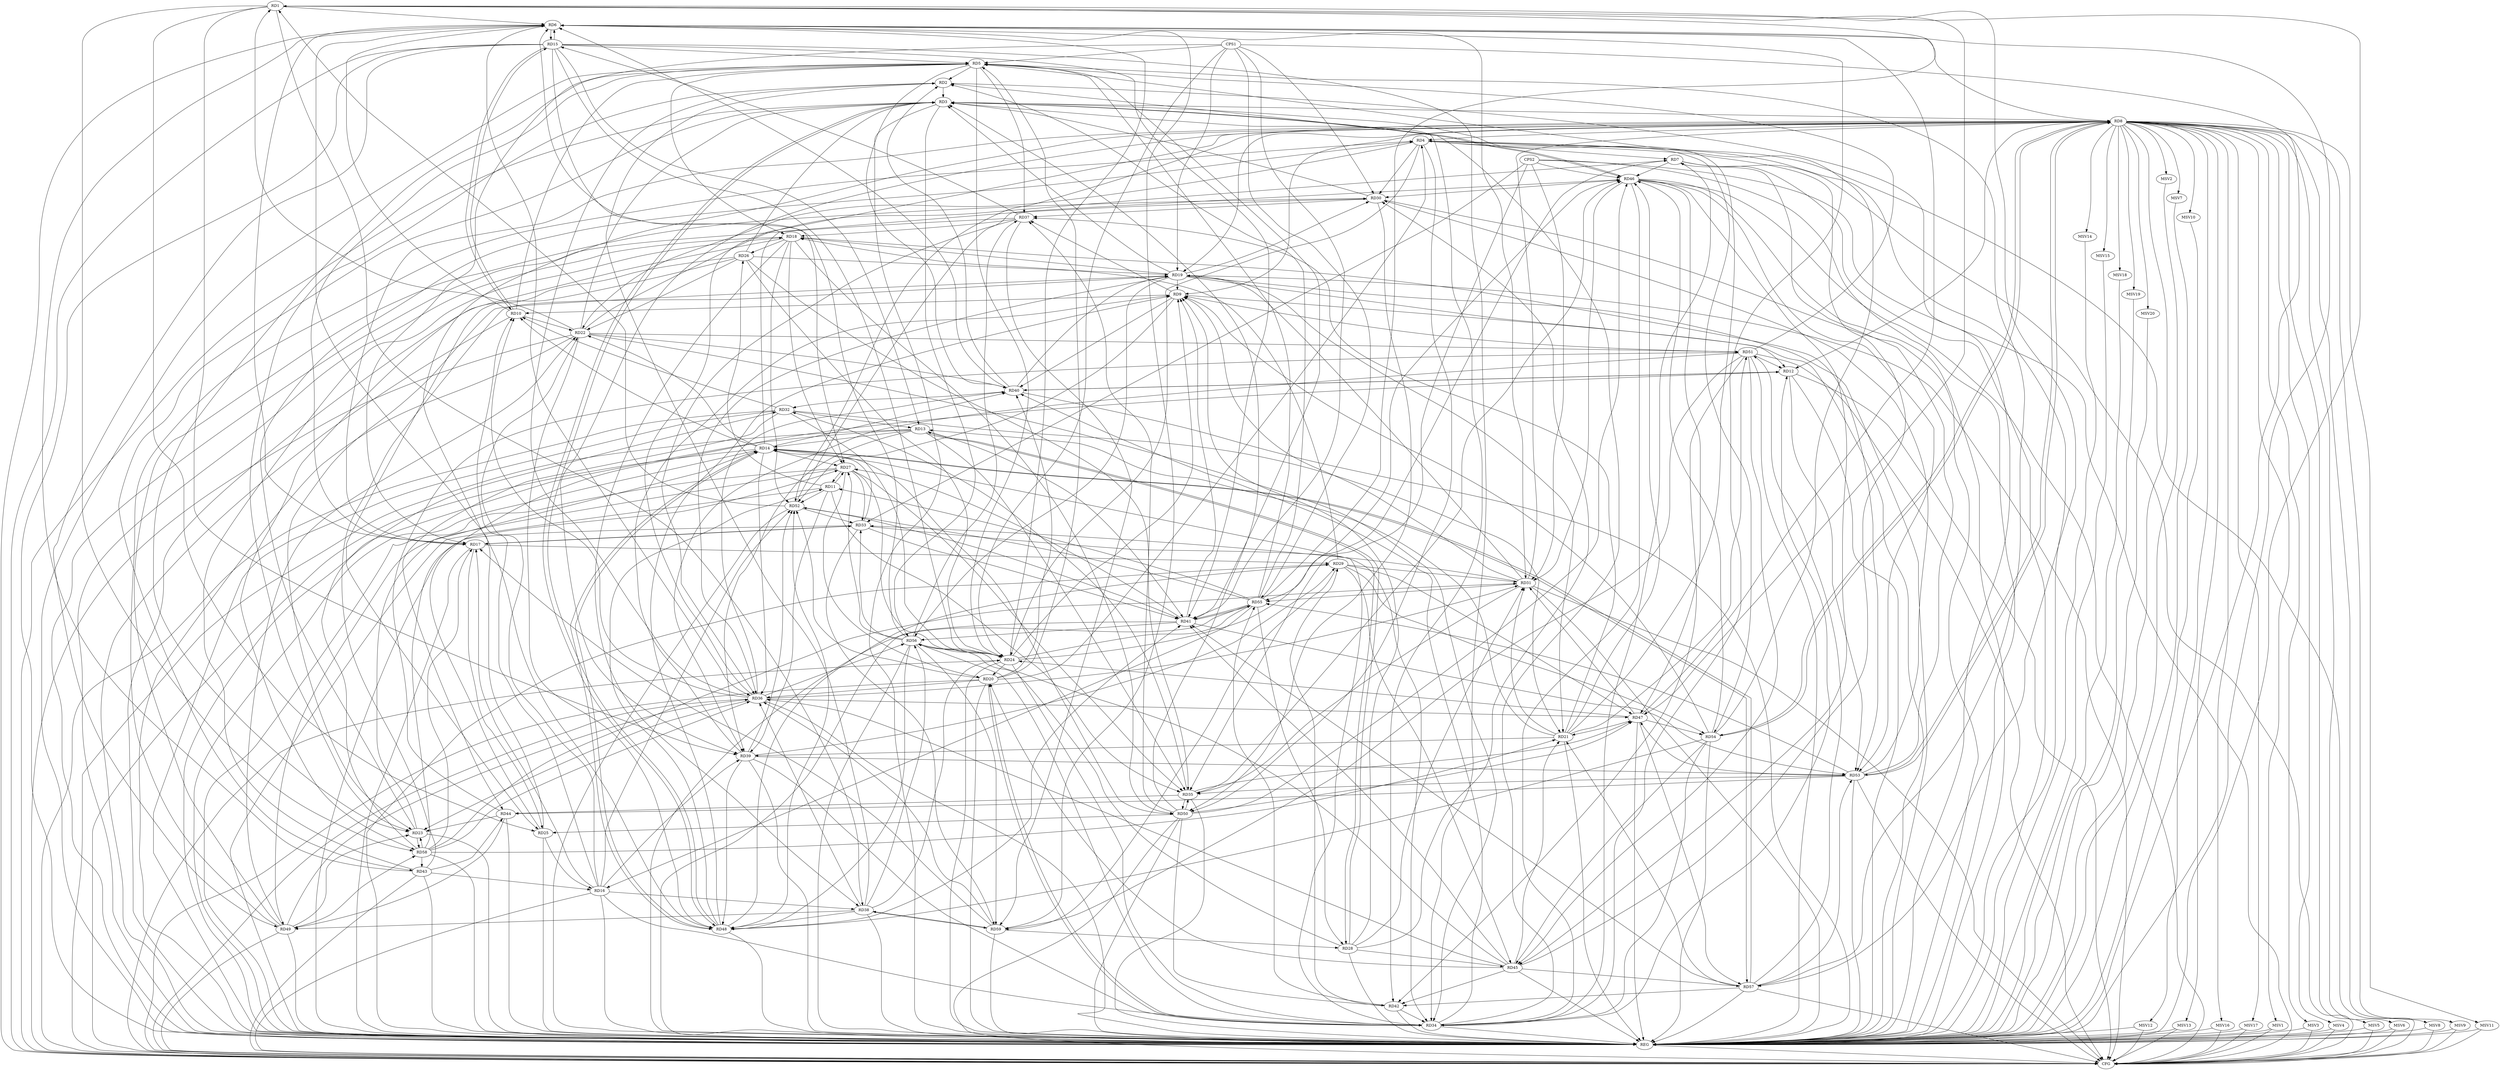 strict digraph G {
  RD1 [ label="RD1" ];
  RD2 [ label="RD2" ];
  RD3 [ label="RD3" ];
  RD4 [ label="RD4" ];
  RD5 [ label="RD5" ];
  RD6 [ label="RD6" ];
  RD7 [ label="RD7" ];
  RD8 [ label="RD8" ];
  RD9 [ label="RD9" ];
  RD10 [ label="RD10" ];
  RD11 [ label="RD11" ];
  RD12 [ label="RD12" ];
  RD13 [ label="RD13" ];
  RD14 [ label="RD14" ];
  RD15 [ label="RD15" ];
  RD16 [ label="RD16" ];
  RD17 [ label="RD17" ];
  RD18 [ label="RD18" ];
  RD19 [ label="RD19" ];
  RD20 [ label="RD20" ];
  RD21 [ label="RD21" ];
  RD22 [ label="RD22" ];
  RD23 [ label="RD23" ];
  RD24 [ label="RD24" ];
  RD25 [ label="RD25" ];
  RD26 [ label="RD26" ];
  RD27 [ label="RD27" ];
  RD28 [ label="RD28" ];
  RD29 [ label="RD29" ];
  RD30 [ label="RD30" ];
  RD31 [ label="RD31" ];
  RD32 [ label="RD32" ];
  RD33 [ label="RD33" ];
  RD34 [ label="RD34" ];
  RD35 [ label="RD35" ];
  RD36 [ label="RD36" ];
  RD37 [ label="RD37" ];
  RD38 [ label="RD38" ];
  RD39 [ label="RD39" ];
  RD40 [ label="RD40" ];
  RD41 [ label="RD41" ];
  RD42 [ label="RD42" ];
  RD43 [ label="RD43" ];
  RD44 [ label="RD44" ];
  RD45 [ label="RD45" ];
  RD46 [ label="RD46" ];
  RD47 [ label="RD47" ];
  RD48 [ label="RD48" ];
  RD49 [ label="RD49" ];
  RD50 [ label="RD50" ];
  RD51 [ label="RD51" ];
  RD52 [ label="RD52" ];
  RD53 [ label="RD53" ];
  RD54 [ label="RD54" ];
  RD55 [ label="RD55" ];
  RD56 [ label="RD56" ];
  RD57 [ label="RD57" ];
  RD58 [ label="RD58" ];
  RD59 [ label="RD59" ];
  CPS1 [ label="CPS1" ];
  CPS2 [ label="CPS2" ];
  REG [ label="REG" ];
  CFG [ label="CFG" ];
  MSV1 [ label="MSV1" ];
  MSV2 [ label="MSV2" ];
  MSV3 [ label="MSV3" ];
  MSV4 [ label="MSV4" ];
  MSV5 [ label="MSV5" ];
  MSV6 [ label="MSV6" ];
  MSV7 [ label="MSV7" ];
  MSV8 [ label="MSV8" ];
  MSV9 [ label="MSV9" ];
  MSV10 [ label="MSV10" ];
  MSV11 [ label="MSV11" ];
  MSV12 [ label="MSV12" ];
  MSV13 [ label="MSV13" ];
  MSV14 [ label="MSV14" ];
  MSV15 [ label="MSV15" ];
  MSV16 [ label="MSV16" ];
  MSV17 [ label="MSV17" ];
  MSV18 [ label="MSV18" ];
  MSV19 [ label="MSV19" ];
  MSV20 [ label="MSV20" ];
  RD1 -> RD6;
  RD22 -> RD1;
  RD1 -> RD25;
  RD1 -> RD38;
  RD1 -> RD39;
  RD1 -> RD47;
  RD52 -> RD1;
  RD55 -> RD1;
  RD1 -> RD57;
  RD1 -> RD58;
  RD2 -> RD3;
  RD5 -> RD2;
  RD2 -> RD23;
  RD34 -> RD2;
  RD36 -> RD2;
  RD38 -> RD2;
  RD40 -> RD2;
  RD55 -> RD2;
  RD3 -> RD8;
  RD19 -> RD3;
  RD21 -> RD3;
  RD22 -> RD3;
  RD26 -> RD3;
  RD30 -> RD3;
  RD3 -> RD42;
  RD3 -> RD43;
  RD3 -> RD46;
  RD46 -> RD3;
  RD3 -> RD48;
  RD48 -> RD3;
  RD50 -> RD3;
  RD3 -> RD56;
  RD4 -> RD7;
  RD8 -> RD4;
  RD20 -> RD4;
  RD4 -> RD22;
  RD23 -> RD4;
  RD4 -> RD24;
  RD4 -> RD30;
  RD45 -> RD4;
  RD49 -> RD4;
  RD4 -> RD50;
  RD4 -> RD54;
  RD10 -> RD5;
  RD15 -> RD5;
  RD17 -> RD5;
  RD5 -> RD18;
  RD20 -> RD5;
  RD5 -> RD23;
  RD5 -> RD24;
  RD5 -> RD37;
  RD5 -> RD40;
  RD41 -> RD5;
  RD51 -> RD5;
  RD54 -> RD5;
  RD55 -> RD5;
  RD57 -> RD5;
  RD8 -> RD6;
  RD10 -> RD6;
  RD6 -> RD15;
  RD15 -> RD6;
  RD17 -> RD6;
  RD24 -> RD6;
  RD6 -> RD31;
  RD34 -> RD6;
  RD6 -> RD36;
  RD40 -> RD6;
  RD43 -> RD6;
  RD47 -> RD6;
  RD6 -> RD48;
  RD56 -> RD6;
  RD59 -> RD6;
  RD22 -> RD7;
  RD34 -> RD7;
  RD7 -> RD46;
  RD53 -> RD7;
  RD7 -> RD55;
  RD8 -> RD9;
  RD8 -> RD12;
  RD8 -> RD17;
  RD8 -> RD19;
  RD25 -> RD8;
  RD31 -> RD8;
  RD36 -> RD8;
  RD8 -> RD39;
  RD8 -> RD52;
  RD8 -> RD53;
  RD53 -> RD8;
  RD8 -> RD54;
  RD54 -> RD8;
  RD9 -> RD10;
  RD19 -> RD9;
  RD24 -> RD9;
  RD28 -> RD9;
  RD31 -> RD9;
  RD9 -> RD37;
  RD39 -> RD9;
  RD9 -> RD40;
  RD41 -> RD9;
  RD48 -> RD9;
  RD51 -> RD9;
  RD9 -> RD52;
  RD54 -> RD9;
  RD14 -> RD10;
  RD10 -> RD15;
  RD15 -> RD10;
  RD16 -> RD10;
  RD10 -> RD22;
  RD32 -> RD10;
  RD36 -> RD10;
  RD11 -> RD26;
  RD11 -> RD27;
  RD27 -> RD11;
  RD11 -> RD35;
  RD11 -> RD39;
  RD48 -> RD11;
  RD11 -> RD52;
  RD55 -> RD11;
  RD19 -> RD12;
  RD25 -> RD12;
  RD34 -> RD12;
  RD12 -> RD40;
  RD40 -> RD12;
  RD51 -> RD12;
  RD12 -> RD53;
  RD13 -> RD14;
  RD15 -> RD13;
  RD21 -> RD13;
  RD13 -> RD28;
  RD28 -> RD13;
  RD32 -> RD13;
  RD13 -> RD35;
  RD13 -> RD39;
  RD13 -> RD41;
  RD14 -> RD22;
  RD23 -> RD14;
  RD14 -> RD27;
  RD14 -> RD30;
  RD33 -> RD14;
  RD34 -> RD14;
  RD14 -> RD36;
  RD14 -> RD40;
  RD14 -> RD48;
  RD48 -> RD14;
  RD14 -> RD50;
  RD14 -> RD57;
  RD57 -> RD14;
  RD15 -> RD24;
  RD15 -> RD27;
  RD15 -> RD34;
  RD37 -> RD15;
  RD15 -> RD41;
  RD15 -> RD49;
  RD16 -> RD17;
  RD16 -> RD22;
  RD25 -> RD16;
  RD16 -> RD34;
  RD16 -> RD38;
  RD16 -> RD39;
  RD43 -> RD16;
  RD16 -> RD52;
  RD55 -> RD16;
  RD17 -> RD25;
  RD17 -> RD29;
  RD17 -> RD33;
  RD33 -> RD17;
  RD58 -> RD17;
  RD59 -> RD17;
  RD19 -> RD18;
  RD18 -> RD26;
  RD18 -> RD27;
  RD29 -> RD18;
  RD37 -> RD18;
  RD18 -> RD38;
  RD43 -> RD18;
  RD18 -> RD50;
  RD18 -> RD52;
  RD18 -> RD53;
  RD18 -> RD58;
  RD19 -> RD21;
  RD19 -> RD23;
  RD26 -> RD19;
  RD19 -> RD30;
  RD31 -> RD19;
  RD19 -> RD36;
  RD40 -> RD19;
  RD43 -> RD19;
  RD19 -> RD56;
  RD24 -> RD20;
  RD27 -> RD20;
  RD20 -> RD34;
  RD34 -> RD20;
  RD20 -> RD36;
  RD20 -> RD40;
  RD45 -> RD20;
  RD20 -> RD52;
  RD21 -> RD31;
  RD32 -> RD21;
  RD21 -> RD37;
  RD21 -> RD39;
  RD45 -> RD21;
  RD21 -> RD46;
  RD47 -> RD21;
  RD21 -> RD51;
  RD57 -> RD21;
  RD58 -> RD21;
  RD26 -> RD22;
  RD22 -> RD34;
  RD22 -> RD40;
  RD22 -> RD48;
  RD49 -> RD22;
  RD22 -> RD51;
  RD36 -> RD23;
  RD44 -> RD23;
  RD49 -> RD23;
  RD23 -> RD58;
  RD58 -> RD23;
  RD26 -> RD24;
  RD27 -> RD24;
  RD32 -> RD24;
  RD24 -> RD34;
  RD38 -> RD24;
  RD24 -> RD46;
  RD47 -> RD24;
  RD24 -> RD55;
  RD56 -> RD24;
  RD26 -> RD25;
  RD50 -> RD25;
  RD26 -> RD35;
  RD27 -> RD33;
  RD27 -> RD35;
  RD41 -> RD27;
  RD27 -> RD49;
  RD56 -> RD27;
  RD58 -> RD27;
  RD28 -> RD30;
  RD28 -> RD31;
  RD28 -> RD45;
  RD55 -> RD28;
  RD28 -> RD56;
  RD59 -> RD28;
  RD29 -> RD31;
  RD39 -> RD29;
  RD42 -> RD29;
  RD29 -> RD45;
  RD29 -> RD47;
  RD48 -> RD29;
  RD29 -> RD54;
  RD29 -> RD59;
  RD30 -> RD37;
  RD46 -> RD30;
  RD49 -> RD30;
  RD30 -> RD50;
  RD53 -> RD30;
  RD31 -> RD33;
  RD31 -> RD35;
  RD36 -> RD31;
  RD46 -> RD31;
  RD47 -> RD31;
  RD31 -> RD55;
  RD58 -> RD31;
  RD35 -> RD32;
  RD40 -> RD32;
  RD32 -> RD44;
  RD58 -> RD32;
  RD33 -> RD34;
  RD33 -> RD41;
  RD52 -> RD33;
  RD56 -> RD33;
  RD33 -> RD59;
  RD39 -> RD34;
  RD34 -> RD40;
  RD42 -> RD34;
  RD46 -> RD34;
  RD54 -> RD34;
  RD56 -> RD34;
  RD35 -> RD44;
  RD35 -> RD46;
  RD35 -> RD47;
  RD35 -> RD50;
  RD50 -> RD35;
  RD53 -> RD35;
  RD37 -> RD36;
  RD38 -> RD36;
  RD36 -> RD40;
  RD45 -> RD36;
  RD36 -> RD47;
  RD49 -> RD36;
  RD36 -> RD56;
  RD58 -> RD36;
  RD59 -> RD36;
  RD50 -> RD37;
  RD56 -> RD37;
  RD37 -> RD59;
  RD38 -> RD48;
  RD38 -> RD49;
  RD38 -> RD56;
  RD38 -> RD59;
  RD59 -> RD38;
  RD39 -> RD48;
  RD51 -> RD39;
  RD39 -> RD52;
  RD39 -> RD53;
  RD45 -> RD41;
  RD48 -> RD41;
  RD52 -> RD41;
  RD41 -> RD53;
  RD41 -> RD55;
  RD55 -> RD41;
  RD41 -> RD56;
  RD57 -> RD41;
  RD45 -> RD42;
  RD50 -> RD42;
  RD51 -> RD42;
  RD42 -> RD55;
  RD57 -> RD42;
  RD43 -> RD44;
  RD58 -> RD43;
  RD44 -> RD49;
  RD44 -> RD51;
  RD53 -> RD44;
  RD46 -> RD45;
  RD51 -> RD45;
  RD54 -> RD45;
  RD45 -> RD56;
  RD45 -> RD57;
  RD46 -> RD47;
  RD50 -> RD46;
  RD52 -> RD46;
  RD46 -> RD53;
  RD54 -> RD46;
  RD50 -> RD47;
  RD53 -> RD47;
  RD47 -> RD54;
  RD47 -> RD57;
  RD48 -> RD52;
  RD54 -> RD48;
  RD56 -> RD48;
  RD49 -> RD58;
  RD57 -> RD51;
  RD51 -> RD59;
  RD55 -> RD52;
  RD53 -> RD55;
  RD57 -> RD53;
  RD56 -> RD59;
  CPS1 -> RD19;
  CPS1 -> RD30;
  CPS1 -> RD17;
  CPS1 -> RD24;
  CPS1 -> RD41;
  CPS1 -> RD55;
  CPS1 -> RD5;
  CPS2 -> RD35;
  CPS2 -> RD33;
  CPS2 -> RD31;
  CPS2 -> RD46;
  RD1 -> REG;
  RD2 -> REG;
  RD3 -> REG;
  RD4 -> REG;
  RD5 -> REG;
  RD6 -> REG;
  RD7 -> REG;
  RD8 -> REG;
  RD9 -> REG;
  RD10 -> REG;
  RD11 -> REG;
  RD12 -> REG;
  RD13 -> REG;
  RD14 -> REG;
  RD15 -> REG;
  RD16 -> REG;
  RD17 -> REG;
  RD18 -> REG;
  RD19 -> REG;
  RD20 -> REG;
  RD21 -> REG;
  RD22 -> REG;
  RD23 -> REG;
  RD24 -> REG;
  RD25 -> REG;
  RD26 -> REG;
  RD27 -> REG;
  RD28 -> REG;
  RD29 -> REG;
  RD30 -> REG;
  RD31 -> REG;
  RD32 -> REG;
  RD33 -> REG;
  RD34 -> REG;
  RD35 -> REG;
  RD36 -> REG;
  RD37 -> REG;
  RD38 -> REG;
  RD39 -> REG;
  RD40 -> REG;
  RD41 -> REG;
  RD42 -> REG;
  RD43 -> REG;
  RD44 -> REG;
  RD45 -> REG;
  RD46 -> REG;
  RD47 -> REG;
  RD48 -> REG;
  RD49 -> REG;
  RD50 -> REG;
  RD51 -> REG;
  RD52 -> REG;
  RD53 -> REG;
  RD54 -> REG;
  RD55 -> REG;
  RD56 -> REG;
  RD57 -> REG;
  RD58 -> REG;
  RD59 -> REG;
  CPS1 -> REG;
  CPS2 -> REG;
  RD36 -> CFG;
  RD24 -> CFG;
  RD31 -> CFG;
  RD22 -> CFG;
  RD51 -> CFG;
  RD46 -> CFG;
  RD13 -> CFG;
  RD16 -> CFG;
  RD15 -> CFG;
  RD7 -> CFG;
  RD50 -> CFG;
  RD32 -> CFG;
  RD4 -> CFG;
  CPS2 -> CFG;
  RD43 -> CFG;
  RD57 -> CFG;
  RD20 -> CFG;
  RD19 -> CFG;
  RD14 -> CFG;
  RD49 -> CFG;
  RD6 -> CFG;
  RD3 -> CFG;
  RD12 -> CFG;
  RD53 -> CFG;
  REG -> CFG;
  RD8 -> MSV1;
  RD8 -> MSV2;
  RD8 -> MSV3;
  RD8 -> MSV4;
  RD8 -> MSV5;
  MSV1 -> REG;
  MSV1 -> CFG;
  MSV2 -> REG;
  MSV3 -> REG;
  MSV3 -> CFG;
  MSV4 -> REG;
  MSV4 -> CFG;
  MSV5 -> REG;
  MSV5 -> CFG;
  RD8 -> MSV6;
  MSV6 -> REG;
  MSV6 -> CFG;
  RD8 -> MSV7;
  MSV7 -> REG;
  RD8 -> MSV8;
  MSV8 -> REG;
  MSV8 -> CFG;
  RD8 -> MSV9;
  RD8 -> MSV10;
  MSV9 -> REG;
  MSV9 -> CFG;
  MSV10 -> REG;
  RD8 -> MSV11;
  RD8 -> MSV12;
  RD8 -> MSV13;
  RD8 -> MSV14;
  MSV11 -> REG;
  MSV11 -> CFG;
  MSV12 -> REG;
  MSV12 -> CFG;
  MSV13 -> REG;
  MSV13 -> CFG;
  MSV14 -> REG;
  RD8 -> MSV15;
  RD8 -> MSV16;
  MSV15 -> REG;
  MSV16 -> REG;
  MSV16 -> CFG;
  RD8 -> MSV17;
  MSV17 -> REG;
  MSV17 -> CFG;
  RD8 -> MSV18;
  RD8 -> MSV19;
  RD8 -> MSV20;
  MSV18 -> REG;
  MSV19 -> REG;
  MSV20 -> REG;
}
